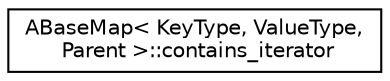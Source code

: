 digraph "Graphical Class Hierarchy"
{
 // LATEX_PDF_SIZE
  edge [fontname="Helvetica",fontsize="10",labelfontname="Helvetica",labelfontsize="10"];
  node [fontname="Helvetica",fontsize="10",shape=record];
  rankdir="LR";
  Node0 [label="ABaseMap\< KeyType, ValueType,\l Parent \>::contains_iterator",height=0.2,width=0.4,color="black", fillcolor="white", style="filled",URL="$structABaseMap_1_1contains__iterator.html",tooltip=" "];
}
